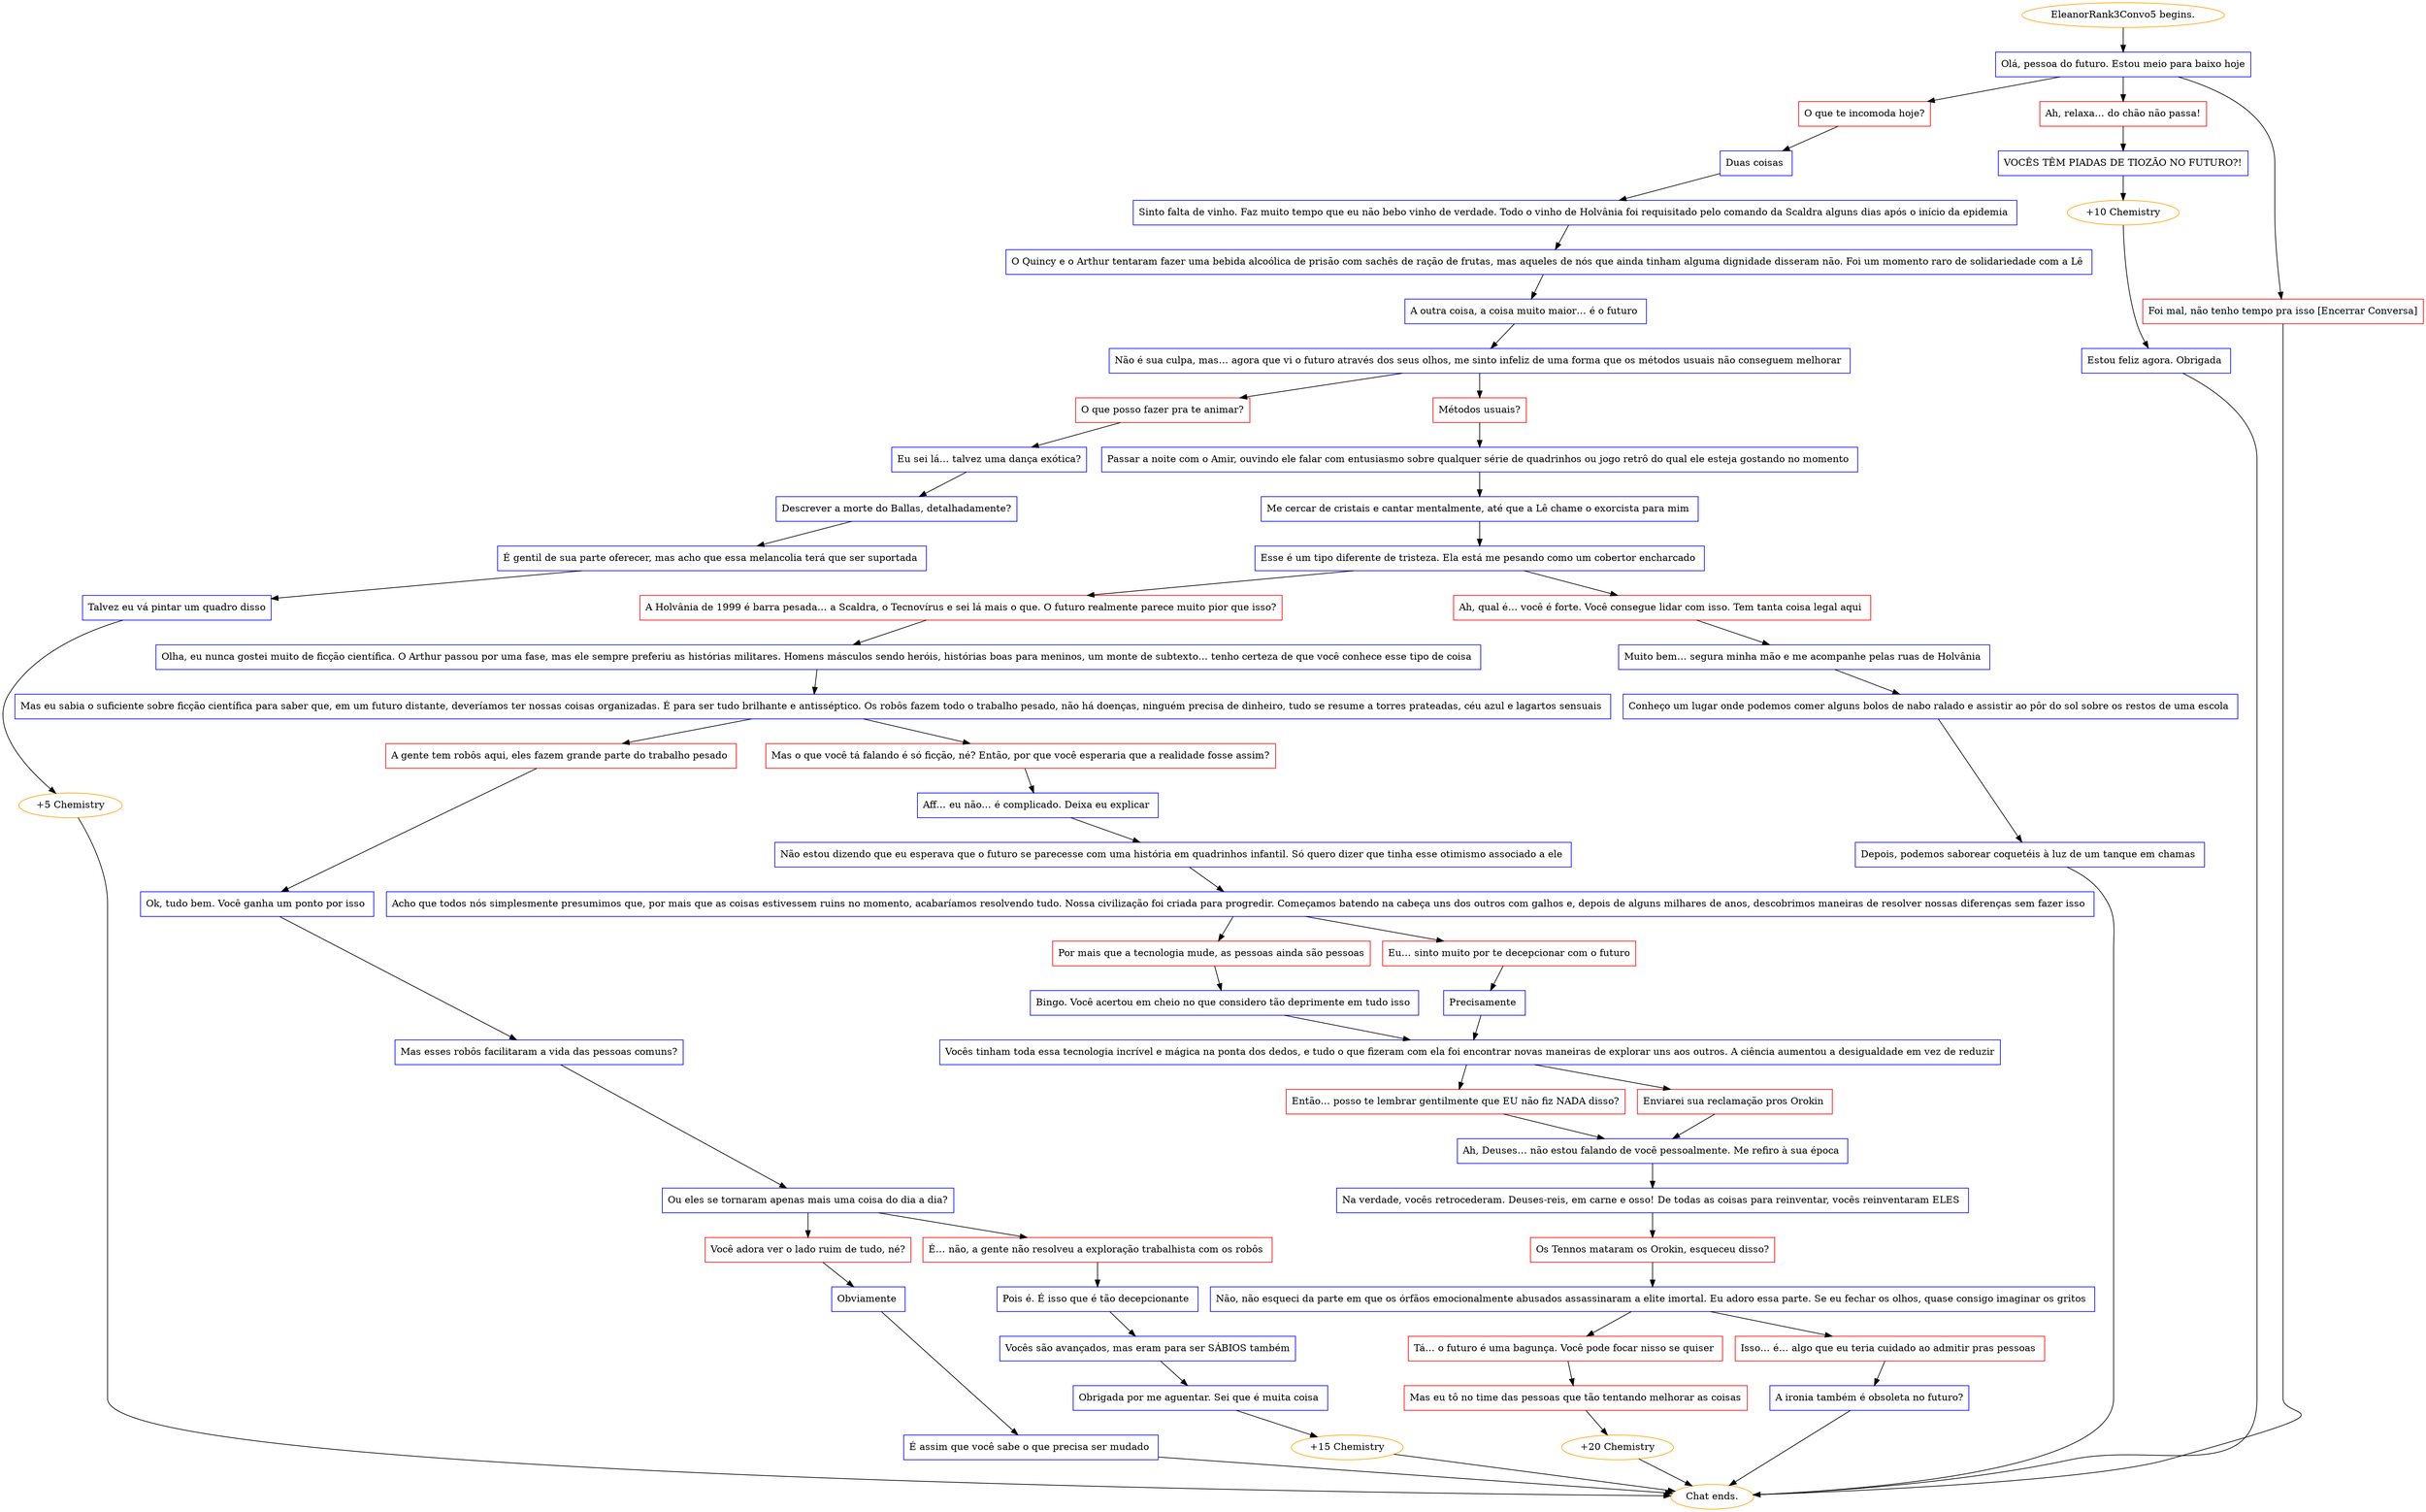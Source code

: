 digraph {
	"EleanorRank3Convo5 begins." [color=orange];
		"EleanorRank3Convo5 begins." -> j416708408;
	j416708408 [label="Olá, pessoa do futuro. Estou meio para baixo hoje",shape=box,color=blue];
		j416708408 -> j1037745310;
		j416708408 -> j1230011185;
		j416708408 -> j4224102;
	j1037745310 [label="O que te incomoda hoje?",shape=box,color=red];
		j1037745310 -> j894197432;
	j1230011185 [label="Ah, relaxa… do chão não passa!",shape=box,color=red];
		j1230011185 -> j3007057079;
	j4224102 [label="Foi mal, não tenho tempo pra isso [Encerrar Conversa]",shape=box,color=red];
		j4224102 -> "Chat ends.";
	j894197432 [label="Duas coisas ",shape=box,color=blue];
		j894197432 -> j1801586787;
	j3007057079 [label="VOCÊS TÊM PIADAS DE TIOZÃO NO FUTURO?!",shape=box,color=blue];
		j3007057079 -> j3652742746;
	"Chat ends." [color=orange];
	j1801586787 [label="Sinto falta de vinho. Faz muito tempo que eu não bebo vinho de verdade. Todo o vinho de Holvânia foi requisitado pelo comando da Scaldra alguns dias após o início da epidemia ",shape=box,color=blue];
		j1801586787 -> j3492328539;
	j3652742746 [label="+10 Chemistry",color=orange];
		j3652742746 -> j1559808710;
	j3492328539 [label="O Quincy e o Arthur tentaram fazer uma bebida alcoólica de prisão com sachês de ração de frutas, mas aqueles de nós que ainda tinham alguma dignidade disseram não. Foi um momento raro de solidariedade com a Lê ",shape=box,color=blue];
		j3492328539 -> j1479490428;
	j1559808710 [label="Estou feliz agora. Obrigada ",shape=box,color=blue];
		j1559808710 -> "Chat ends.";
	j1479490428 [label="A outra coisa, a coisa muito maior… é o futuro ",shape=box,color=blue];
		j1479490428 -> j978941430;
	j978941430 [label="Não é sua culpa, mas… agora que vi o futuro através dos seus olhos, me sinto infeliz de uma forma que os métodos usuais não conseguem melhorar ",shape=box,color=blue];
		j978941430 -> j136255123;
		j978941430 -> j806849213;
	j136255123 [label="O que posso fazer pra te animar?",shape=box,color=red];
		j136255123 -> j2112939285;
	j806849213 [label="Métodos usuais?",shape=box,color=red];
		j806849213 -> j2450945631;
	j2112939285 [label="Eu sei lá… talvez uma dança exótica?",shape=box,color=blue];
		j2112939285 -> j704878453;
	j2450945631 [label="Passar a noite com o Amir, ouvindo ele falar com entusiasmo sobre qualquer série de quadrinhos ou jogo retrô do qual ele esteja gostando no momento ",shape=box,color=blue];
		j2450945631 -> j707587188;
	j704878453 [label="Descrever a morte do Ballas, detalhadamente?",shape=box,color=blue];
		j704878453 -> j1966187940;
	j707587188 [label="Me cercar de cristais e cantar mentalmente, até que a Lê chame o exorcista para mim ",shape=box,color=blue];
		j707587188 -> j4080020116;
	j1966187940 [label="É gentil de sua parte oferecer, mas acho que essa melancolia terá que ser suportada ",shape=box,color=blue];
		j1966187940 -> j3691517843;
	j4080020116 [label="Esse é um tipo diferente de tristeza. Ela está me pesando como um cobertor encharcado ",shape=box,color=blue];
		j4080020116 -> j1113874895;
		j4080020116 -> j908091288;
	j3691517843 [label="Talvez eu vá pintar um quadro disso",shape=box,color=blue];
		j3691517843 -> j4081414586;
	j1113874895 [label="A Holvânia de 1999 é barra pesada… a Scaldra, o Tecnovírus e sei lá mais o que. O futuro realmente parece muito pior que isso?",shape=box,color=red];
		j1113874895 -> j2219962799;
	j908091288 [label="Ah, qual é… você é forte. Você consegue lidar com isso. Tem tanta coisa legal aqui ",shape=box,color=red];
		j908091288 -> j2048368781;
	j4081414586 [label="+5 Chemistry",color=orange];
		j4081414586 -> "Chat ends.";
	j2219962799 [label="Olha, eu nunca gostei muito de ficção científica. O Arthur passou por uma fase, mas ele sempre preferiu as histórias militares. Homens másculos sendo heróis, histórias boas para meninos, um monte de subtexto… tenho certeza de que você conhece esse tipo de coisa ",shape=box,color=blue];
		j2219962799 -> j791324552;
	j2048368781 [label="Muito bem… segura minha mão e me acompanhe pelas ruas de Holvânia ",shape=box,color=blue];
		j2048368781 -> j1122860468;
	j791324552 [label="Mas eu sabia o suficiente sobre ficção científica para saber que, em um futuro distante, deveríamos ter nossas coisas organizadas. É para ser tudo brilhante e antisséptico. Os robôs fazem todo o trabalho pesado, não há doenças, ninguém precisa de dinheiro, tudo se resume a torres prateadas, céu azul e lagartos sensuais ",shape=box,color=blue];
		j791324552 -> j513651056;
		j791324552 -> j3874901339;
	j1122860468 [label="Conheço um lugar onde podemos comer alguns bolos de nabo ralado e assistir ao pôr do sol sobre os restos de uma escola ",shape=box,color=blue];
		j1122860468 -> j3283020310;
	j513651056 [label="A gente tem robôs aqui, eles fazem grande parte do trabalho pesado ",shape=box,color=red];
		j513651056 -> j2315488261;
	j3874901339 [label="Mas o que você tá falando é só ficção, né? Então, por que você esperaria que a realidade fosse assim?",shape=box,color=red];
		j3874901339 -> j117405461;
	j3283020310 [label="Depois, podemos saborear coquetéis à luz de um tanque em chamas ",shape=box,color=blue];
		j3283020310 -> "Chat ends.";
	j2315488261 [label="Ok, tudo bem. Você ganha um ponto por isso ",shape=box,color=blue];
		j2315488261 -> j2417801908;
	j117405461 [label="Aff… eu não… é complicado. Deixa eu explicar ",shape=box,color=blue];
		j117405461 -> j3909039163;
	j2417801908 [label="Mas esses robôs facilitaram a vida das pessoas comuns?",shape=box,color=blue];
		j2417801908 -> j1598776105;
	j3909039163 [label="Não estou dizendo que eu esperava que o futuro se parecesse com uma história em quadrinhos infantil. Só quero dizer que tinha esse otimismo associado a ele ",shape=box,color=blue];
		j3909039163 -> j2840784798;
	j1598776105 [label="Ou eles se tornaram apenas mais uma coisa do dia a dia?",shape=box,color=blue];
		j1598776105 -> j3086595056;
		j1598776105 -> j3262338239;
	j2840784798 [label="Acho que todos nós simplesmente presumimos que, por mais que as coisas estivessem ruins no momento, acabaríamos resolvendo tudo. Nossa civilização foi criada para progredir. Começamos batendo na cabeça uns dos outros com galhos e, depois de alguns milhares de anos, descobrimos maneiras de resolver nossas diferenças sem fazer isso ",shape=box,color=blue];
		j2840784798 -> j1192172704;
		j2840784798 -> j2041344395;
	j3086595056 [label="Você adora ver o lado ruim de tudo, né?",shape=box,color=red];
		j3086595056 -> j529914610;
	j3262338239 [label="É… não, a gente não resolveu a exploração trabalhista com os robôs ",shape=box,color=red];
		j3262338239 -> j333488002;
	j1192172704 [label="Por mais que a tecnologia mude, as pessoas ainda são pessoas",shape=box,color=red];
		j1192172704 -> j1901923210;
	j2041344395 [label="Eu… sinto muito por te decepcionar com o futuro",shape=box,color=red];
		j2041344395 -> j3849985278;
	j529914610 [label="Obviamente ",shape=box,color=blue];
		j529914610 -> j1425281880;
	j333488002 [label="Pois é. É isso que é tão decepcionante ",shape=box,color=blue];
		j333488002 -> j2403006526;
	j1901923210 [label="Bingo. Você acertou em cheio no que considero tão deprimente em tudo isso ",shape=box,color=blue];
		j1901923210 -> j112464637;
	j3849985278 [label="Precisamente ",shape=box,color=blue];
		j3849985278 -> j112464637;
	j1425281880 [label="É assim que você sabe o que precisa ser mudado ",shape=box,color=blue];
		j1425281880 -> "Chat ends.";
	j2403006526 [label="Vocês são avançados, mas eram para ser SÁBIOS também",shape=box,color=blue];
		j2403006526 -> j1512777360;
	j112464637 [label="Vocês tinham toda essa tecnologia incrível e mágica na ponta dos dedos, e tudo o que fizeram com ela foi encontrar novas maneiras de explorar uns aos outros. A ciência aumentou a desigualdade em vez de reduzir",shape=box,color=blue];
		j112464637 -> j2020235158;
		j112464637 -> j1533870530;
	j1512777360 [label="Obrigada por me aguentar. Sei que é muita coisa ",shape=box,color=blue];
		j1512777360 -> j374273682;
	j2020235158 [label="Então… posso te lembrar gentilmente que EU não fiz NADA disso?",shape=box,color=red];
		j2020235158 -> j1992447578;
	j1533870530 [label="Enviarei sua reclamação pros Orokin ",shape=box,color=red];
		j1533870530 -> j1992447578;
	j374273682 [label="+15 Chemistry",color=orange];
		j374273682 -> "Chat ends.";
	j1992447578 [label="Ah, Deuses… não estou falando de você pessoalmente. Me refiro à sua época ",shape=box,color=blue];
		j1992447578 -> j2749536234;
	j2749536234 [label="Na verdade, vocês retrocederam. Deuses-reis, em carne e osso! De todas as coisas para reinventar, vocês reinventaram ELES ",shape=box,color=blue];
		j2749536234 -> j3589495770;
	j3589495770 [label="Os Tennos mataram os Orokin, esqueceu disso?",shape=box,color=red];
		j3589495770 -> j2400313298;
	j2400313298 [label="Não, não esqueci da parte em que os órfãos emocionalmente abusados assassinaram a elite imortal. Eu adoro essa parte. Se eu fechar os olhos, quase consigo imaginar os gritos ",shape=box,color=blue];
		j2400313298 -> j2717806413;
		j2400313298 -> j2413403232;
	j2717806413 [label="Tá… o futuro é uma bagunça. Você pode focar nisso se quiser ",shape=box,color=red];
		j2717806413 -> j1080568797;
	j2413403232 [label="Isso… é… algo que eu teria cuidado ao admitir pras pessoas ",shape=box,color=red];
		j2413403232 -> j3457054393;
	j1080568797 [label="Mas eu tô no time das pessoas que tão tentando melhorar as coisas",shape=box,color=red];
		j1080568797 -> j367054140;
	j3457054393 [label="A ironia também é obsoleta no futuro?",shape=box,color=blue];
		j3457054393 -> "Chat ends.";
	j367054140 [label="+20 Chemistry",color=orange];
		j367054140 -> "Chat ends.";
}